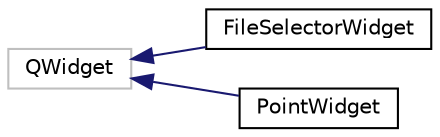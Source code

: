 digraph "Graphical Class Hierarchy"
{
 // LATEX_PDF_SIZE
  edge [fontname="Helvetica",fontsize="10",labelfontname="Helvetica",labelfontsize="10"];
  node [fontname="Helvetica",fontsize="10",shape=record];
  rankdir="LR";
  Node30 [label="QWidget",height=0.2,width=0.4,color="grey75", fillcolor="white", style="filled",tooltip=" "];
  Node30 -> Node0 [dir="back",color="midnightblue",fontsize="10",style="solid",fontname="Helvetica"];
  Node0 [label="FileSelectorWidget",height=0.2,width=0.4,color="black", fillcolor="white", style="filled",URL="$classFileSelectorWidget.html",tooltip=" "];
  Node30 -> Node32 [dir="back",color="midnightblue",fontsize="10",style="solid",fontname="Helvetica"];
  Node32 [label="PointWidget",height=0.2,width=0.4,color="black", fillcolor="white", style="filled",URL="$classPointWidget.html",tooltip=" "];
}
